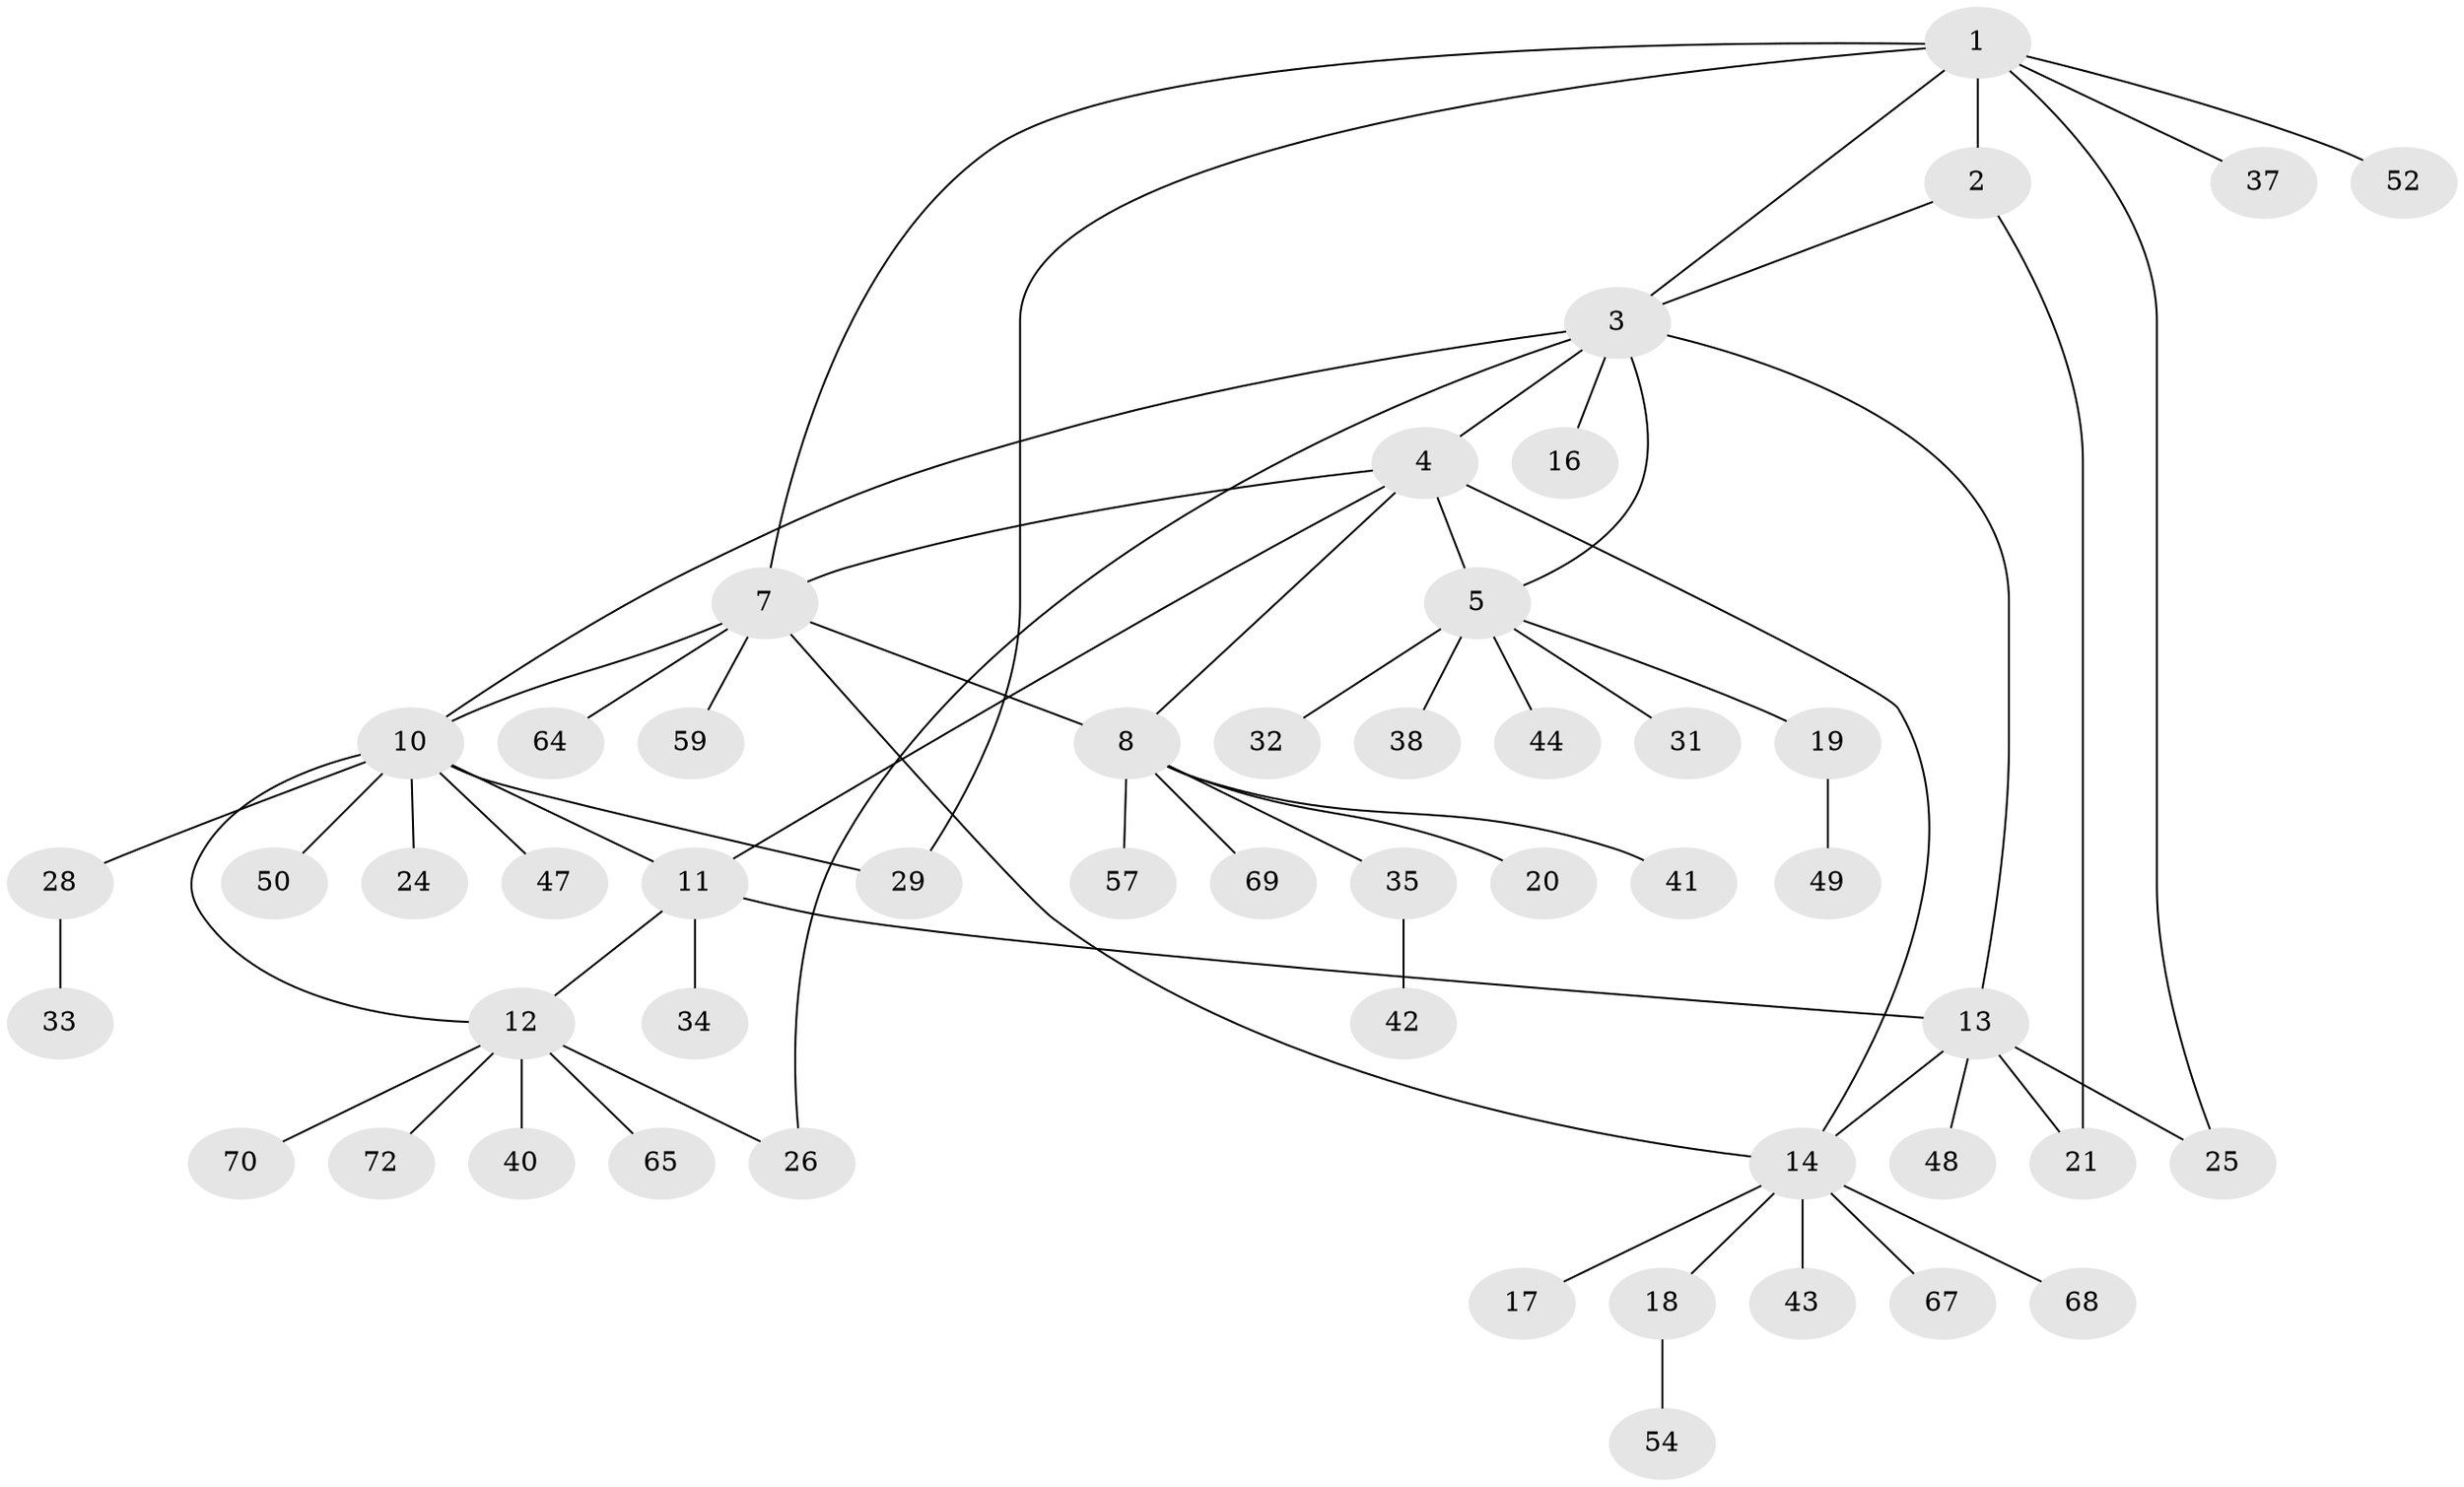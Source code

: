 // original degree distribution, {7: 0.05555555555555555, 3: 0.041666666666666664, 10: 0.013888888888888888, 5: 0.06944444444444445, 8: 0.013888888888888888, 4: 0.041666666666666664, 9: 0.027777777777777776, 1: 0.5833333333333334, 2: 0.1527777777777778}
// Generated by graph-tools (version 1.1) at 2025/19/03/04/25 18:19:41]
// undirected, 50 vertices, 63 edges
graph export_dot {
graph [start="1"]
  node [color=gray90,style=filled];
  1;
  2;
  3 [super="+61+51+23"];
  4 [super="+9"];
  5 [super="+6+27+30"];
  7;
  8;
  10;
  11;
  12;
  13 [super="+15"];
  14;
  16;
  17 [super="+63"];
  18;
  19 [super="+39+22+36"];
  20;
  21 [super="+71+53"];
  24;
  25;
  26;
  28;
  29;
  31;
  32;
  33;
  34;
  35 [super="+58+46"];
  37;
  38;
  40 [super="+66"];
  41;
  42;
  43;
  44;
  47;
  48;
  49;
  50;
  52 [super="+56"];
  54 [super="+60"];
  57;
  59;
  64;
  65;
  67;
  68;
  69;
  70;
  72;
  1 -- 2;
  1 -- 3;
  1 -- 7;
  1 -- 25;
  1 -- 29;
  1 -- 37;
  1 -- 52;
  2 -- 3;
  2 -- 21;
  3 -- 5;
  3 -- 10;
  3 -- 13;
  3 -- 16;
  3 -- 26;
  3 -- 4;
  4 -- 5 [weight=2];
  4 -- 11;
  4 -- 14;
  4 -- 8;
  4 -- 7;
  5 -- 32;
  5 -- 38;
  5 -- 44;
  5 -- 19;
  5 -- 31;
  7 -- 8;
  7 -- 10;
  7 -- 14;
  7 -- 59;
  7 -- 64;
  8 -- 20;
  8 -- 35;
  8 -- 41;
  8 -- 57;
  8 -- 69;
  10 -- 11;
  10 -- 12;
  10 -- 24;
  10 -- 28;
  10 -- 29;
  10 -- 47;
  10 -- 50;
  11 -- 12;
  11 -- 34;
  11 -- 13;
  12 -- 26;
  12 -- 40;
  12 -- 65;
  12 -- 70;
  12 -- 72;
  13 -- 14 [weight=2];
  13 -- 25;
  13 -- 48;
  13 -- 21;
  14 -- 17;
  14 -- 18;
  14 -- 43;
  14 -- 67;
  14 -- 68;
  18 -- 54;
  19 -- 49;
  28 -- 33;
  35 -- 42;
}
